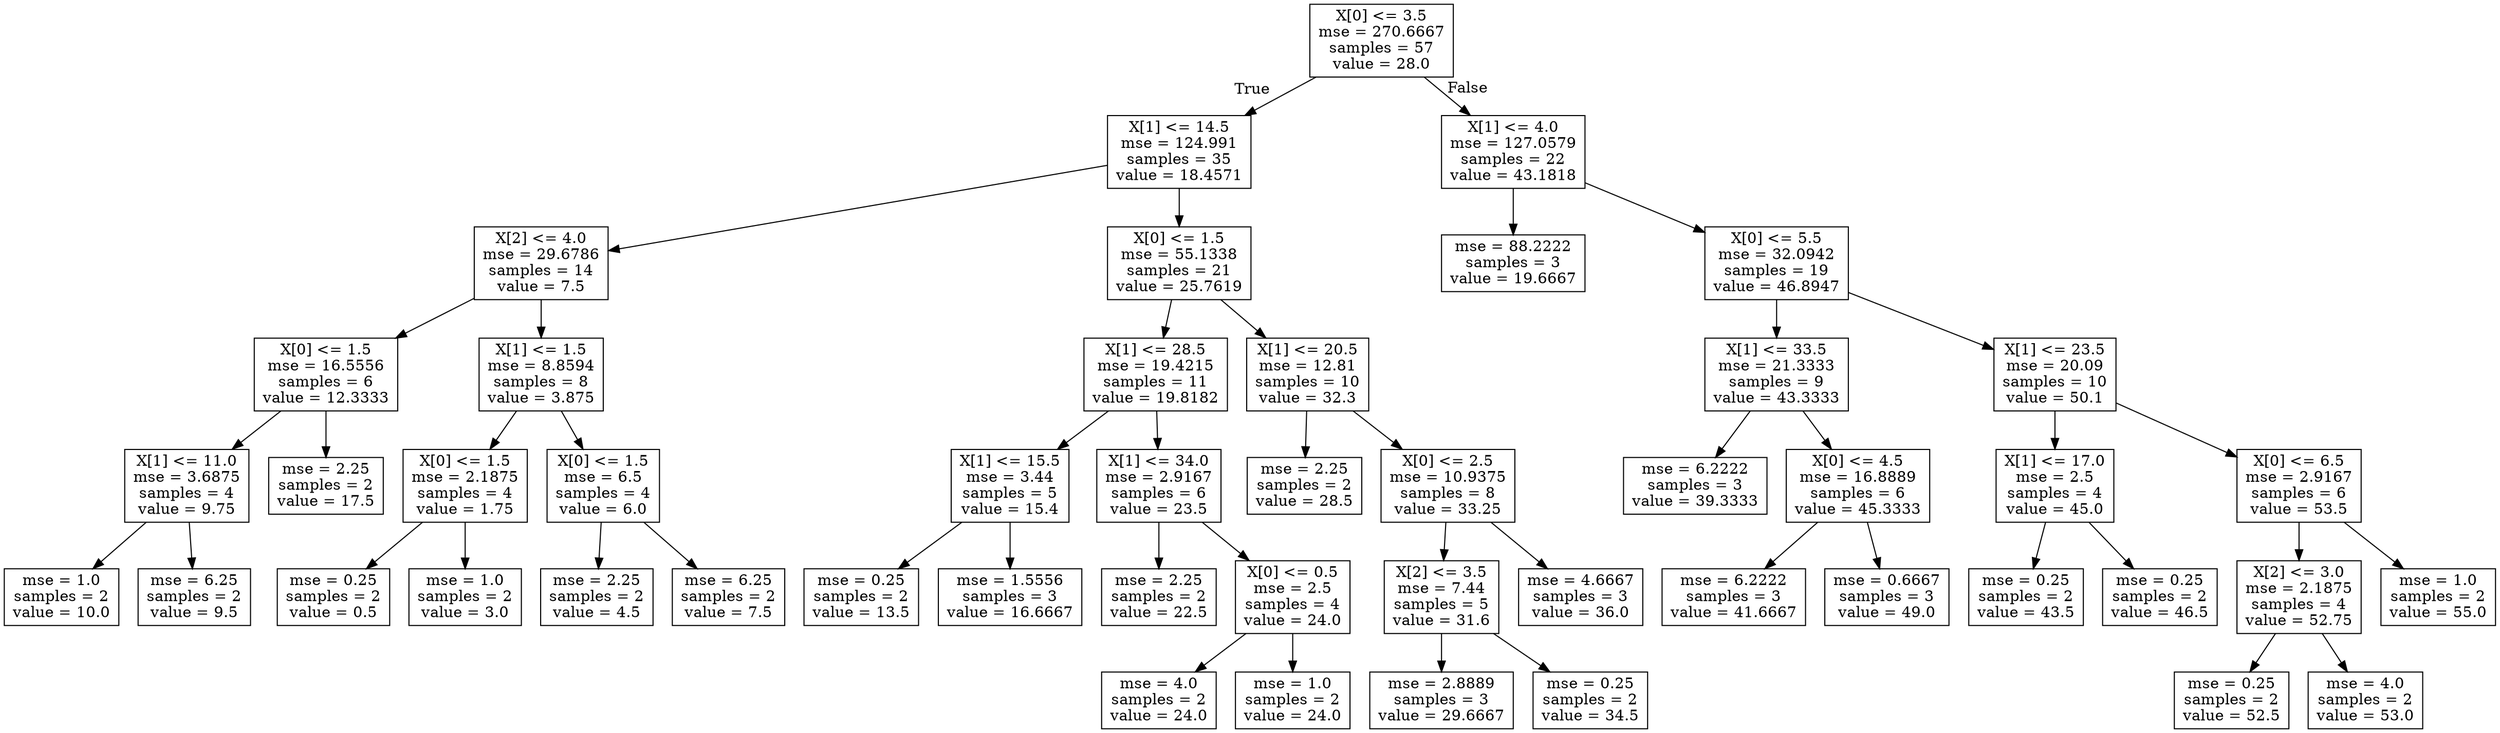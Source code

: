 digraph Tree {
node [shape=box] ;
0 [label="X[0] <= 3.5\nmse = 270.6667\nsamples = 57\nvalue = 28.0"] ;
1 [label="X[1] <= 14.5\nmse = 124.991\nsamples = 35\nvalue = 18.4571"] ;
0 -> 1 [labeldistance=2.5, labelangle=45, headlabel="True"] ;
2 [label="X[2] <= 4.0\nmse = 29.6786\nsamples = 14\nvalue = 7.5"] ;
1 -> 2 ;
3 [label="X[0] <= 1.5\nmse = 16.5556\nsamples = 6\nvalue = 12.3333"] ;
2 -> 3 ;
4 [label="X[1] <= 11.0\nmse = 3.6875\nsamples = 4\nvalue = 9.75"] ;
3 -> 4 ;
5 [label="mse = 1.0\nsamples = 2\nvalue = 10.0"] ;
4 -> 5 ;
6 [label="mse = 6.25\nsamples = 2\nvalue = 9.5"] ;
4 -> 6 ;
7 [label="mse = 2.25\nsamples = 2\nvalue = 17.5"] ;
3 -> 7 ;
8 [label="X[1] <= 1.5\nmse = 8.8594\nsamples = 8\nvalue = 3.875"] ;
2 -> 8 ;
9 [label="X[0] <= 1.5\nmse = 2.1875\nsamples = 4\nvalue = 1.75"] ;
8 -> 9 ;
10 [label="mse = 0.25\nsamples = 2\nvalue = 0.5"] ;
9 -> 10 ;
11 [label="mse = 1.0\nsamples = 2\nvalue = 3.0"] ;
9 -> 11 ;
12 [label="X[0] <= 1.5\nmse = 6.5\nsamples = 4\nvalue = 6.0"] ;
8 -> 12 ;
13 [label="mse = 2.25\nsamples = 2\nvalue = 4.5"] ;
12 -> 13 ;
14 [label="mse = 6.25\nsamples = 2\nvalue = 7.5"] ;
12 -> 14 ;
15 [label="X[0] <= 1.5\nmse = 55.1338\nsamples = 21\nvalue = 25.7619"] ;
1 -> 15 ;
16 [label="X[1] <= 28.5\nmse = 19.4215\nsamples = 11\nvalue = 19.8182"] ;
15 -> 16 ;
17 [label="X[1] <= 15.5\nmse = 3.44\nsamples = 5\nvalue = 15.4"] ;
16 -> 17 ;
18 [label="mse = 0.25\nsamples = 2\nvalue = 13.5"] ;
17 -> 18 ;
19 [label="mse = 1.5556\nsamples = 3\nvalue = 16.6667"] ;
17 -> 19 ;
20 [label="X[1] <= 34.0\nmse = 2.9167\nsamples = 6\nvalue = 23.5"] ;
16 -> 20 ;
21 [label="mse = 2.25\nsamples = 2\nvalue = 22.5"] ;
20 -> 21 ;
22 [label="X[0] <= 0.5\nmse = 2.5\nsamples = 4\nvalue = 24.0"] ;
20 -> 22 ;
23 [label="mse = 4.0\nsamples = 2\nvalue = 24.0"] ;
22 -> 23 ;
24 [label="mse = 1.0\nsamples = 2\nvalue = 24.0"] ;
22 -> 24 ;
25 [label="X[1] <= 20.5\nmse = 12.81\nsamples = 10\nvalue = 32.3"] ;
15 -> 25 ;
26 [label="mse = 2.25\nsamples = 2\nvalue = 28.5"] ;
25 -> 26 ;
27 [label="X[0] <= 2.5\nmse = 10.9375\nsamples = 8\nvalue = 33.25"] ;
25 -> 27 ;
28 [label="X[2] <= 3.5\nmse = 7.44\nsamples = 5\nvalue = 31.6"] ;
27 -> 28 ;
29 [label="mse = 2.8889\nsamples = 3\nvalue = 29.6667"] ;
28 -> 29 ;
30 [label="mse = 0.25\nsamples = 2\nvalue = 34.5"] ;
28 -> 30 ;
31 [label="mse = 4.6667\nsamples = 3\nvalue = 36.0"] ;
27 -> 31 ;
32 [label="X[1] <= 4.0\nmse = 127.0579\nsamples = 22\nvalue = 43.1818"] ;
0 -> 32 [labeldistance=2.5, labelangle=-45, headlabel="False"] ;
33 [label="mse = 88.2222\nsamples = 3\nvalue = 19.6667"] ;
32 -> 33 ;
34 [label="X[0] <= 5.5\nmse = 32.0942\nsamples = 19\nvalue = 46.8947"] ;
32 -> 34 ;
35 [label="X[1] <= 33.5\nmse = 21.3333\nsamples = 9\nvalue = 43.3333"] ;
34 -> 35 ;
36 [label="mse = 6.2222\nsamples = 3\nvalue = 39.3333"] ;
35 -> 36 ;
37 [label="X[0] <= 4.5\nmse = 16.8889\nsamples = 6\nvalue = 45.3333"] ;
35 -> 37 ;
38 [label="mse = 6.2222\nsamples = 3\nvalue = 41.6667"] ;
37 -> 38 ;
39 [label="mse = 0.6667\nsamples = 3\nvalue = 49.0"] ;
37 -> 39 ;
40 [label="X[1] <= 23.5\nmse = 20.09\nsamples = 10\nvalue = 50.1"] ;
34 -> 40 ;
41 [label="X[1] <= 17.0\nmse = 2.5\nsamples = 4\nvalue = 45.0"] ;
40 -> 41 ;
42 [label="mse = 0.25\nsamples = 2\nvalue = 43.5"] ;
41 -> 42 ;
43 [label="mse = 0.25\nsamples = 2\nvalue = 46.5"] ;
41 -> 43 ;
44 [label="X[0] <= 6.5\nmse = 2.9167\nsamples = 6\nvalue = 53.5"] ;
40 -> 44 ;
45 [label="X[2] <= 3.0\nmse = 2.1875\nsamples = 4\nvalue = 52.75"] ;
44 -> 45 ;
46 [label="mse = 0.25\nsamples = 2\nvalue = 52.5"] ;
45 -> 46 ;
47 [label="mse = 4.0\nsamples = 2\nvalue = 53.0"] ;
45 -> 47 ;
48 [label="mse = 1.0\nsamples = 2\nvalue = 55.0"] ;
44 -> 48 ;
}